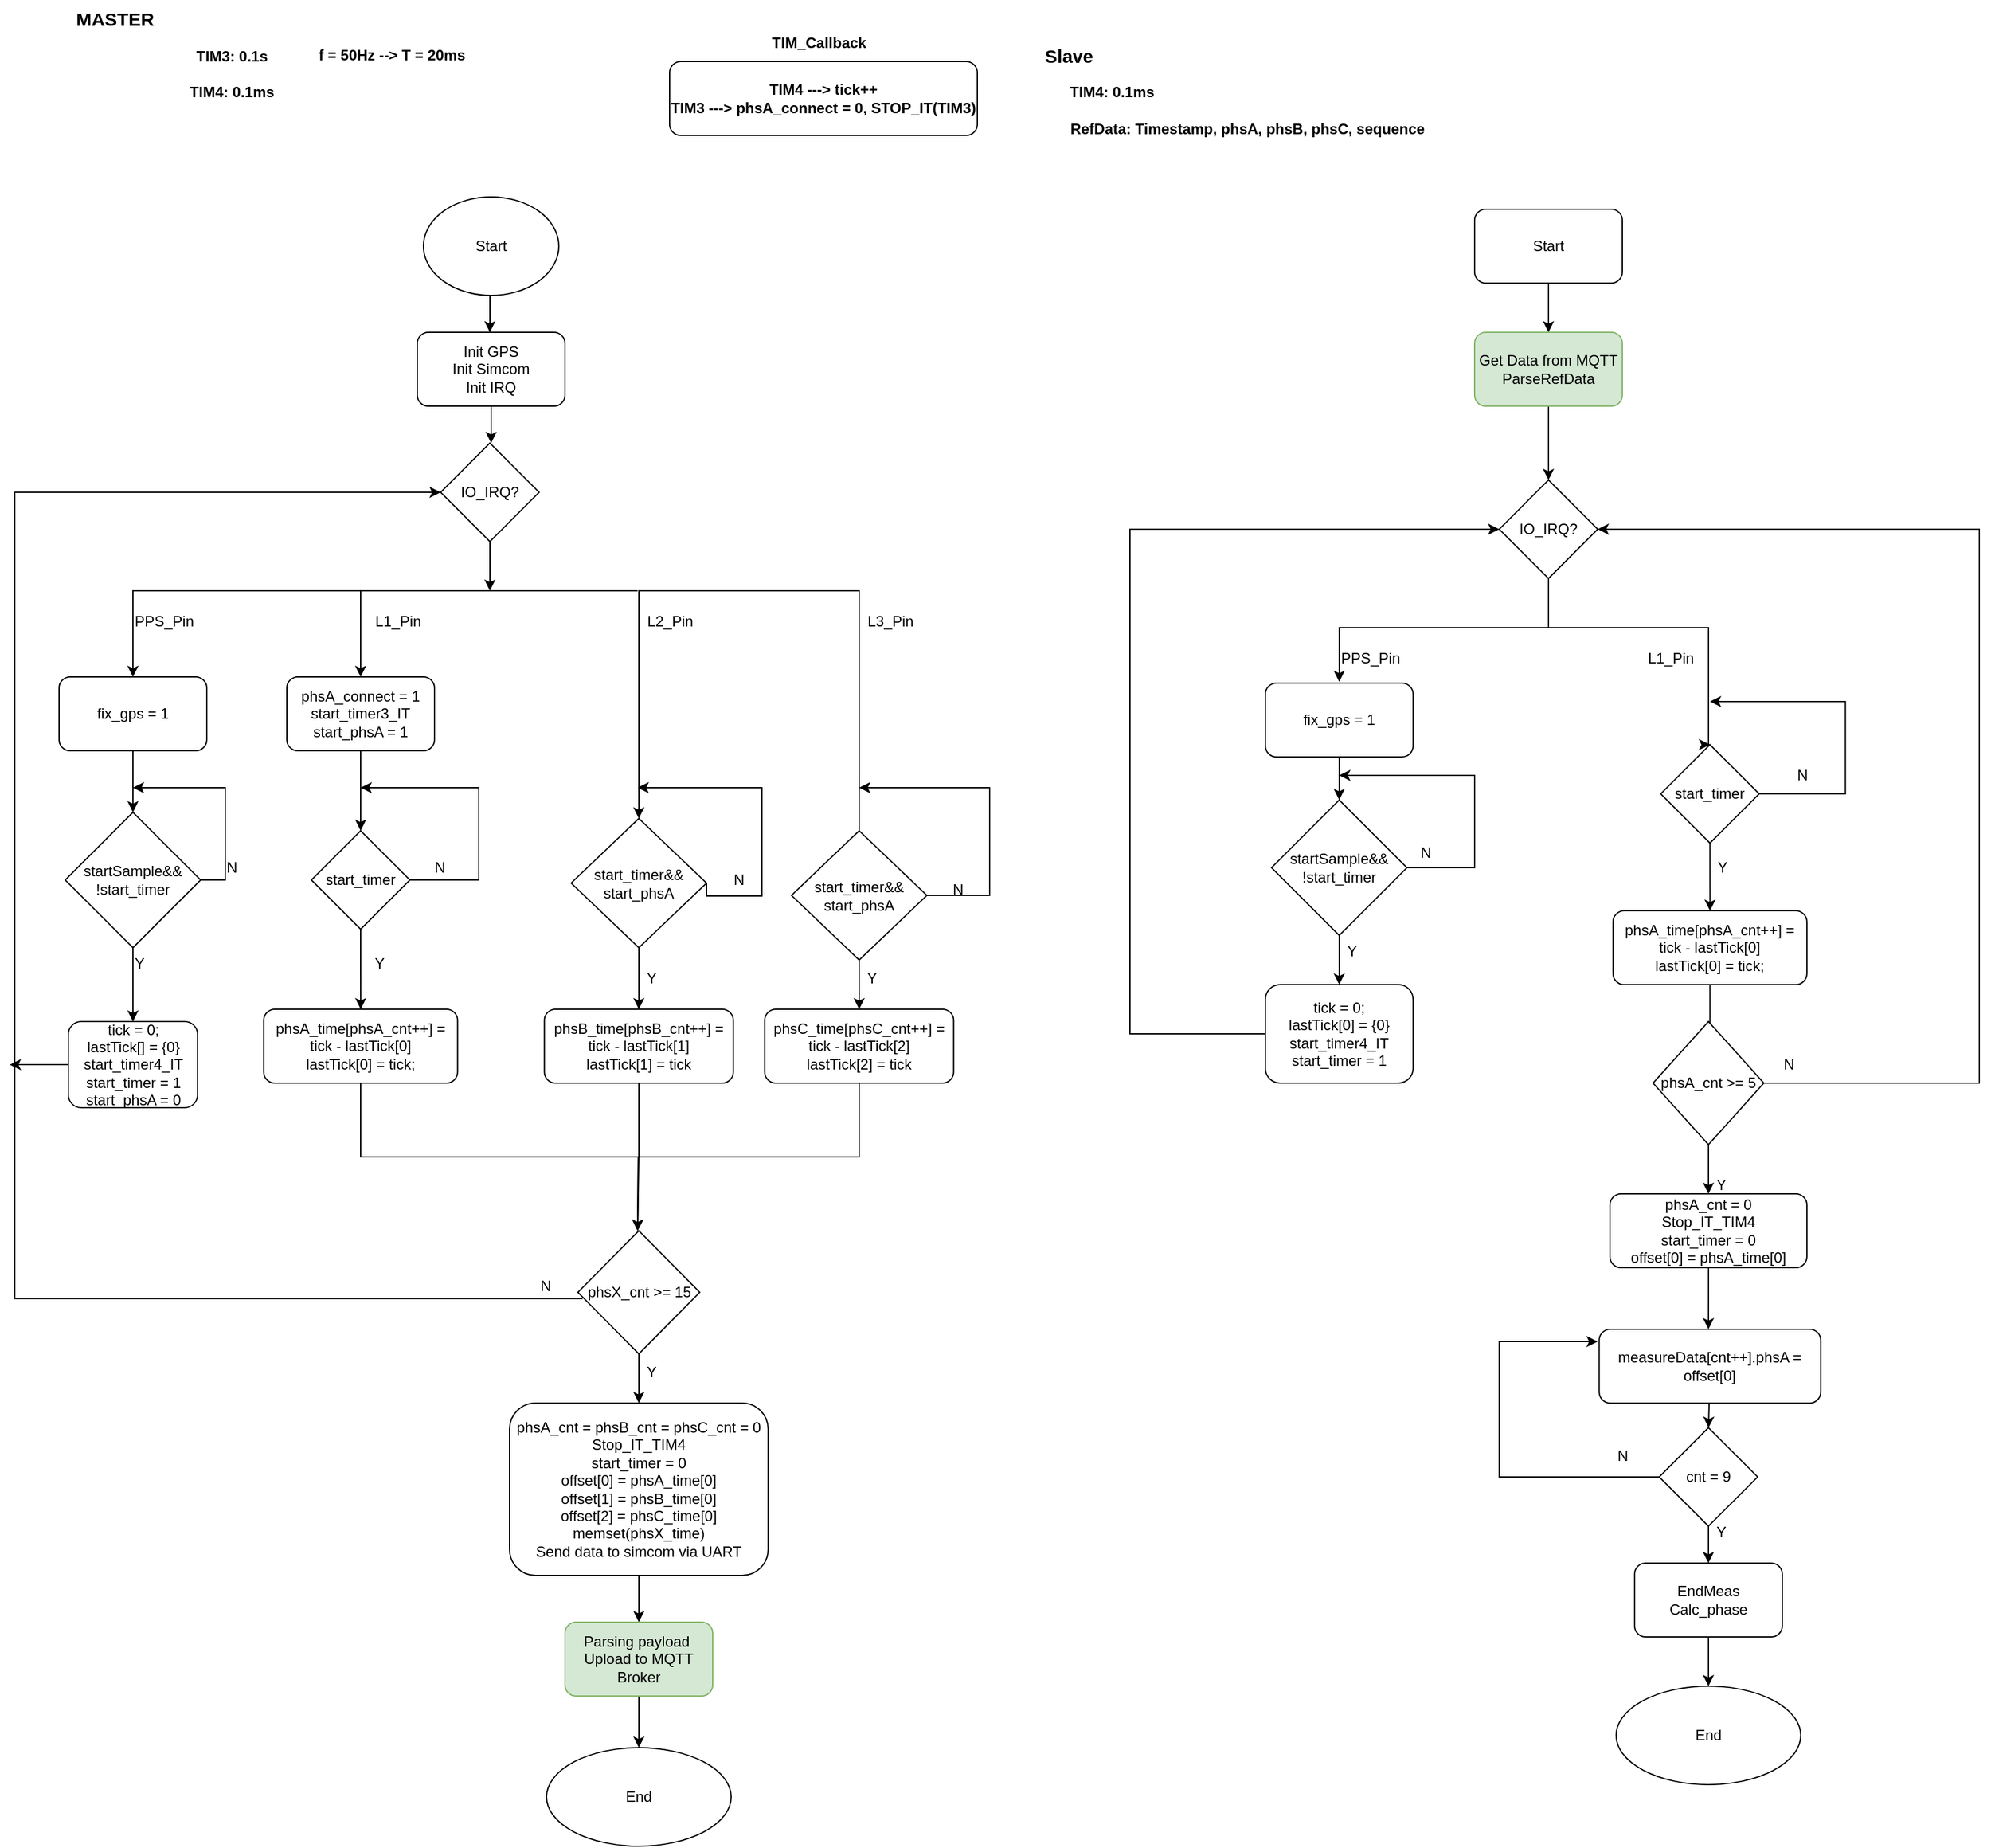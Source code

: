 <mxfile version="23.0.2" type="github">
  <diagram name="Trang-1" id="1QO2ivPM9eGkJM-EcB1Y">
    <mxGraphModel dx="1895" dy="481" grid="1" gridSize="10" guides="1" tooltips="1" connect="1" arrows="1" fold="1" page="1" pageScale="1" pageWidth="827" pageHeight="1169" math="0" shadow="0">
      <root>
        <mxCell id="0" />
        <mxCell id="1" parent="0" />
        <mxCell id="xuhgA4gw0YpgQ1Muc79V-1" style="edgeStyle=orthogonalEdgeStyle;rounded=0;orthogonalLoop=1;jettySize=auto;html=1;exitX=0.5;exitY=1;exitDx=0;exitDy=0;" parent="1" target="Z5t2Ctffni-CQSF2CJ5J-2" edge="1">
          <mxGeometry relative="1" as="geometry">
            <Array as="points">
              <mxPoint x="-420" y="270" />
              <mxPoint x="-420" y="270" />
            </Array>
            <mxPoint x="-420" y="240" as="sourcePoint" />
          </mxGeometry>
        </mxCell>
        <mxCell id="xuhgA4gw0YpgQ1Muc79V-5" style="edgeStyle=orthogonalEdgeStyle;rounded=0;orthogonalLoop=1;jettySize=auto;html=1;exitX=0.5;exitY=1;exitDx=0;exitDy=0;entryX=0.5;entryY=0;entryDx=0;entryDy=0;" parent="1" source="Z5t2Ctffni-CQSF2CJ5J-2" edge="1">
          <mxGeometry relative="1" as="geometry">
            <mxPoint x="-419" y="360" as="targetPoint" />
          </mxGeometry>
        </mxCell>
        <mxCell id="Z5t2Ctffni-CQSF2CJ5J-2" value="Init GPS&lt;br&gt;Init Simcom&lt;br&gt;Init IRQ" style="rounded=1;whiteSpace=wrap;html=1;" parent="1" vertex="1">
          <mxGeometry x="-479" y="270" width="120" height="60" as="geometry" />
        </mxCell>
        <mxCell id="Z5t2Ctffni-CQSF2CJ5J-3" value="&lt;b&gt;&lt;font style=&quot;font-size: 15px;&quot;&gt;MASTER&lt;/font&gt;&lt;/b&gt;" style="text;html=1;align=center;verticalAlign=middle;resizable=0;points=[];autosize=1;strokeColor=none;fillColor=none;strokeWidth=2;" parent="1" vertex="1">
          <mxGeometry x="-770" width="90" height="30" as="geometry" />
        </mxCell>
        <mxCell id="xuhgA4gw0YpgQ1Muc79V-2" value="&lt;b&gt;TIM3: 0.1s&lt;br&gt;&lt;br&gt;TIM4: 0.1ms&lt;/b&gt;" style="text;html=1;align=center;verticalAlign=middle;resizable=0;points=[];autosize=1;strokeColor=none;fillColor=none;" parent="1" vertex="1">
          <mxGeometry x="-675" y="30" width="90" height="60" as="geometry" />
        </mxCell>
        <mxCell id="xuhgA4gw0YpgQ1Muc79V-6" value="&lt;b&gt;f = 50Hz --&amp;gt; T = 20ms&lt;/b&gt;" style="text;html=1;align=center;verticalAlign=middle;resizable=0;points=[];autosize=1;strokeColor=none;fillColor=none;" parent="1" vertex="1">
          <mxGeometry x="-570" y="30" width="140" height="30" as="geometry" />
        </mxCell>
        <mxCell id="xuhgA4gw0YpgQ1Muc79V-11" value="&lt;b&gt;TIM_Callback&lt;/b&gt;" style="text;html=1;align=center;verticalAlign=middle;resizable=0;points=[];autosize=1;strokeColor=none;fillColor=none;" parent="1" vertex="1">
          <mxGeometry x="-203" y="20" width="100" height="30" as="geometry" />
        </mxCell>
        <mxCell id="xuhgA4gw0YpgQ1Muc79V-12" value="&lt;b&gt;TIM4 ---&amp;gt; tick++&lt;br&gt;TIM3 ---&amp;gt; phsA_connect = 0, STOP_IT(TIM3)&lt;/b&gt;" style="rounded=1;whiteSpace=wrap;html=1;" parent="1" vertex="1">
          <mxGeometry x="-274" y="50" width="250" height="60" as="geometry" />
        </mxCell>
        <mxCell id="xuhgA4gw0YpgQ1Muc79V-20" style="edgeStyle=orthogonalEdgeStyle;rounded=0;orthogonalLoop=1;jettySize=auto;html=1;exitX=0.5;exitY=1;exitDx=0;exitDy=0;entryX=0.5;entryY=0;entryDx=0;entryDy=0;" parent="1" target="xuhgA4gw0YpgQ1Muc79V-16" edge="1">
          <mxGeometry relative="1" as="geometry">
            <mxPoint x="-420" y="480" as="sourcePoint" />
            <Array as="points">
              <mxPoint x="-710" y="480" />
              <mxPoint x="-710" y="550" />
            </Array>
          </mxGeometry>
        </mxCell>
        <mxCell id="xuhgA4gw0YpgQ1Muc79V-26" style="edgeStyle=orthogonalEdgeStyle;rounded=0;orthogonalLoop=1;jettySize=auto;html=1;entryX=0.5;entryY=0;entryDx=0;entryDy=0;" parent="1" target="xuhgA4gw0YpgQ1Muc79V-17" edge="1">
          <mxGeometry relative="1" as="geometry">
            <mxPoint x="-300" y="480" as="sourcePoint" />
            <Array as="points">
              <mxPoint x="-525" y="480" />
            </Array>
          </mxGeometry>
        </mxCell>
        <mxCell id="xuhgA4gw0YpgQ1Muc79V-28" style="edgeStyle=orthogonalEdgeStyle;rounded=0;orthogonalLoop=1;jettySize=auto;html=1;exitX=0.5;exitY=0;exitDx=0;exitDy=0;entryX=0.5;entryY=0;entryDx=0;entryDy=0;endArrow=classic;endFill=1;" parent="1" source="xuhgA4gw0YpgQ1Muc79V-38" target="xuhgA4gw0YpgQ1Muc79V-36" edge="1">
          <mxGeometry relative="1" as="geometry">
            <mxPoint x="-299" y="550" as="targetPoint" />
            <Array as="points">
              <mxPoint x="-120" y="480" />
              <mxPoint x="-299" y="480" />
            </Array>
          </mxGeometry>
        </mxCell>
        <mxCell id="xuhgA4gw0YpgQ1Muc79V-46" style="edgeStyle=orthogonalEdgeStyle;rounded=0;orthogonalLoop=1;jettySize=auto;html=1;exitX=0.5;exitY=1;exitDx=0;exitDy=0;" parent="1" source="xuhgA4gw0YpgQ1Muc79V-14" edge="1">
          <mxGeometry relative="1" as="geometry">
            <mxPoint x="-420" y="480" as="targetPoint" />
          </mxGeometry>
        </mxCell>
        <mxCell id="xuhgA4gw0YpgQ1Muc79V-14" value="IO_IRQ?" style="rhombus;whiteSpace=wrap;html=1;" parent="1" vertex="1">
          <mxGeometry x="-460" y="360" width="80" height="80" as="geometry" />
        </mxCell>
        <mxCell id="xuhgA4gw0YpgQ1Muc79V-24" style="edgeStyle=orthogonalEdgeStyle;rounded=0;orthogonalLoop=1;jettySize=auto;html=1;exitX=0.5;exitY=1;exitDx=0;exitDy=0;entryX=0.5;entryY=0;entryDx=0;entryDy=0;" parent="1" source="xuhgA4gw0YpgQ1Muc79V-16" target="xuhgA4gw0YpgQ1Muc79V-22" edge="1">
          <mxGeometry relative="1" as="geometry" />
        </mxCell>
        <mxCell id="xuhgA4gw0YpgQ1Muc79V-16" value="fix_gps = 1&lt;br&gt;" style="rounded=1;whiteSpace=wrap;html=1;" parent="1" vertex="1">
          <mxGeometry x="-770" y="550" width="120" height="60" as="geometry" />
        </mxCell>
        <mxCell id="xuhgA4gw0YpgQ1Muc79V-34" value="" style="edgeStyle=orthogonalEdgeStyle;rounded=0;orthogonalLoop=1;jettySize=auto;html=1;" parent="1" source="xuhgA4gw0YpgQ1Muc79V-17" target="xuhgA4gw0YpgQ1Muc79V-32" edge="1">
          <mxGeometry relative="1" as="geometry" />
        </mxCell>
        <mxCell id="xuhgA4gw0YpgQ1Muc79V-17" value="phsA_connect = 1&lt;br&gt;start_timer3_IT&lt;br&gt;start_phsA = 1" style="rounded=1;whiteSpace=wrap;html=1;" parent="1" vertex="1">
          <mxGeometry x="-585" y="550" width="120" height="60" as="geometry" />
        </mxCell>
        <mxCell id="xuhgA4gw0YpgQ1Muc79V-21" value="PPS_Pin" style="text;html=1;align=center;verticalAlign=middle;resizable=0;points=[];autosize=1;strokeColor=none;fillColor=none;" parent="1" vertex="1">
          <mxGeometry x="-720" y="490" width="70" height="30" as="geometry" />
        </mxCell>
        <mxCell id="xuhgA4gw0YpgQ1Muc79V-25" value="" style="edgeStyle=orthogonalEdgeStyle;rounded=0;orthogonalLoop=1;jettySize=auto;html=1;" parent="1" source="xuhgA4gw0YpgQ1Muc79V-22" target="xuhgA4gw0YpgQ1Muc79V-23" edge="1">
          <mxGeometry relative="1" as="geometry" />
        </mxCell>
        <mxCell id="Pxlx5N2snAkm-Ul4sZ53-2" style="edgeStyle=orthogonalEdgeStyle;rounded=0;orthogonalLoop=1;jettySize=auto;html=1;exitX=1;exitY=0.5;exitDx=0;exitDy=0;" edge="1" parent="1" source="xuhgA4gw0YpgQ1Muc79V-22">
          <mxGeometry relative="1" as="geometry">
            <mxPoint x="-710" y="640" as="targetPoint" />
            <Array as="points">
              <mxPoint x="-635" y="715" />
              <mxPoint x="-635" y="640" />
            </Array>
          </mxGeometry>
        </mxCell>
        <mxCell id="xuhgA4gw0YpgQ1Muc79V-22" value="startSample&amp;amp;&amp;amp;&lt;br&gt;!start_timer" style="rhombus;whiteSpace=wrap;html=1;" parent="1" vertex="1">
          <mxGeometry x="-765" y="660" width="110" height="110" as="geometry" />
        </mxCell>
        <mxCell id="Pxlx5N2snAkm-Ul4sZ53-29" style="edgeStyle=orthogonalEdgeStyle;rounded=0;orthogonalLoop=1;jettySize=auto;html=1;exitX=0;exitY=0.5;exitDx=0;exitDy=0;" edge="1" parent="1" source="xuhgA4gw0YpgQ1Muc79V-23">
          <mxGeometry relative="1" as="geometry">
            <mxPoint x="-810" y="865.077" as="targetPoint" />
          </mxGeometry>
        </mxCell>
        <mxCell id="xuhgA4gw0YpgQ1Muc79V-23" value="tick = 0;&lt;br&gt;lastTick[] = {0}&lt;br&gt;start_timer4_IT&lt;br&gt;start_timer = 1&lt;br&gt;start_phsA = 0" style="rounded=1;whiteSpace=wrap;html=1;" parent="1" vertex="1">
          <mxGeometry x="-762.5" y="830" width="105" height="70" as="geometry" />
        </mxCell>
        <mxCell id="xuhgA4gw0YpgQ1Muc79V-27" value="L1_Pin" style="text;html=1;align=center;verticalAlign=middle;resizable=0;points=[];autosize=1;strokeColor=none;fillColor=none;" parent="1" vertex="1">
          <mxGeometry x="-525" y="490" width="60" height="30" as="geometry" />
        </mxCell>
        <mxCell id="xuhgA4gw0YpgQ1Muc79V-29" value="L2_Pin" style="text;html=1;align=center;verticalAlign=middle;resizable=0;points=[];autosize=1;strokeColor=none;fillColor=none;" parent="1" vertex="1">
          <mxGeometry x="-304" y="490" width="60" height="30" as="geometry" />
        </mxCell>
        <mxCell id="xuhgA4gw0YpgQ1Muc79V-31" value="L3_Pin" style="text;html=1;align=center;verticalAlign=middle;resizable=0;points=[];autosize=1;strokeColor=none;fillColor=none;" parent="1" vertex="1">
          <mxGeometry x="-125" y="490" width="60" height="30" as="geometry" />
        </mxCell>
        <mxCell id="xuhgA4gw0YpgQ1Muc79V-35" value="" style="edgeStyle=orthogonalEdgeStyle;rounded=0;orthogonalLoop=1;jettySize=auto;html=1;" parent="1" source="xuhgA4gw0YpgQ1Muc79V-32" target="xuhgA4gw0YpgQ1Muc79V-33" edge="1">
          <mxGeometry relative="1" as="geometry" />
        </mxCell>
        <mxCell id="Pxlx5N2snAkm-Ul4sZ53-3" style="edgeStyle=orthogonalEdgeStyle;rounded=0;orthogonalLoop=1;jettySize=auto;html=1;exitX=1;exitY=0.5;exitDx=0;exitDy=0;" edge="1" parent="1" source="xuhgA4gw0YpgQ1Muc79V-32">
          <mxGeometry relative="1" as="geometry">
            <mxPoint x="-525" y="640" as="targetPoint" />
            <Array as="points">
              <mxPoint x="-429" y="715" />
            </Array>
          </mxGeometry>
        </mxCell>
        <mxCell id="xuhgA4gw0YpgQ1Muc79V-32" value="start_timer" style="rhombus;whiteSpace=wrap;html=1;" parent="1" vertex="1">
          <mxGeometry x="-565" y="675" width="80" height="80" as="geometry" />
        </mxCell>
        <mxCell id="xuhgA4gw0YpgQ1Muc79V-52" style="edgeStyle=orthogonalEdgeStyle;rounded=0;orthogonalLoop=1;jettySize=auto;html=1;exitX=0.5;exitY=1;exitDx=0;exitDy=0;" parent="1" source="xuhgA4gw0YpgQ1Muc79V-33" edge="1">
          <mxGeometry relative="1" as="geometry">
            <mxPoint x="-300" y="1000" as="targetPoint" />
          </mxGeometry>
        </mxCell>
        <mxCell id="xuhgA4gw0YpgQ1Muc79V-33" value="phsA_time[phsA_cnt++] = tick - lastTick[0]&lt;br&gt;lastTick[0] = tick;" style="rounded=1;whiteSpace=wrap;html=1;" parent="1" vertex="1">
          <mxGeometry x="-603.75" y="820" width="157.5" height="60" as="geometry" />
        </mxCell>
        <mxCell id="xuhgA4gw0YpgQ1Muc79V-44" style="edgeStyle=orthogonalEdgeStyle;rounded=0;orthogonalLoop=1;jettySize=auto;html=1;exitX=0.5;exitY=1;exitDx=0;exitDy=0;entryX=0.5;entryY=0;entryDx=0;entryDy=0;" parent="1" source="xuhgA4gw0YpgQ1Muc79V-36" target="xuhgA4gw0YpgQ1Muc79V-42" edge="1">
          <mxGeometry relative="1" as="geometry" />
        </mxCell>
        <mxCell id="Pxlx5N2snAkm-Ul4sZ53-4" style="edgeStyle=orthogonalEdgeStyle;rounded=0;orthogonalLoop=1;jettySize=auto;html=1;exitX=1;exitY=0.5;exitDx=0;exitDy=0;" edge="1" parent="1" source="xuhgA4gw0YpgQ1Muc79V-36">
          <mxGeometry relative="1" as="geometry">
            <mxPoint x="-300" y="640" as="targetPoint" />
            <Array as="points">
              <mxPoint x="-199" y="728" />
              <mxPoint x="-199" y="640" />
            </Array>
          </mxGeometry>
        </mxCell>
        <mxCell id="xuhgA4gw0YpgQ1Muc79V-36" value="start_timer&amp;amp;&amp;amp;&lt;br&gt;start_phsA" style="rhombus;whiteSpace=wrap;html=1;" parent="1" vertex="1">
          <mxGeometry x="-354" y="665" width="110" height="105" as="geometry" />
        </mxCell>
        <mxCell id="xuhgA4gw0YpgQ1Muc79V-45" style="edgeStyle=orthogonalEdgeStyle;rounded=0;orthogonalLoop=1;jettySize=auto;html=1;exitX=0.5;exitY=1;exitDx=0;exitDy=0;entryX=0.5;entryY=0;entryDx=0;entryDy=0;" parent="1" source="xuhgA4gw0YpgQ1Muc79V-38" target="xuhgA4gw0YpgQ1Muc79V-43" edge="1">
          <mxGeometry relative="1" as="geometry" />
        </mxCell>
        <mxCell id="xuhgA4gw0YpgQ1Muc79V-38" value="start_timer&amp;amp;&amp;amp;&lt;br&gt;start_phsA" style="rhombus;whiteSpace=wrap;html=1;" parent="1" vertex="1">
          <mxGeometry x="-175" y="675" width="110" height="105" as="geometry" />
        </mxCell>
        <mxCell id="xuhgA4gw0YpgQ1Muc79V-50" style="edgeStyle=orthogonalEdgeStyle;rounded=0;orthogonalLoop=1;jettySize=auto;html=1;exitX=0.5;exitY=1;exitDx=0;exitDy=0;" parent="1" source="xuhgA4gw0YpgQ1Muc79V-42" edge="1">
          <mxGeometry relative="1" as="geometry">
            <mxPoint x="-300" y="1000" as="targetPoint" />
          </mxGeometry>
        </mxCell>
        <mxCell id="xuhgA4gw0YpgQ1Muc79V-42" value="phsB_time[phsB_cnt++] = tick - lastTick[1]&lt;br&gt;lastTick[1] = tick" style="rounded=1;whiteSpace=wrap;html=1;" parent="1" vertex="1">
          <mxGeometry x="-375.75" y="820" width="153.5" height="60" as="geometry" />
        </mxCell>
        <mxCell id="xuhgA4gw0YpgQ1Muc79V-51" style="edgeStyle=orthogonalEdgeStyle;rounded=0;orthogonalLoop=1;jettySize=auto;html=1;exitX=0.5;exitY=1;exitDx=0;exitDy=0;" parent="1" source="xuhgA4gw0YpgQ1Muc79V-43" edge="1">
          <mxGeometry relative="1" as="geometry">
            <mxPoint x="-300" y="1000" as="targetPoint" />
          </mxGeometry>
        </mxCell>
        <mxCell id="xuhgA4gw0YpgQ1Muc79V-43" value="phsC_time[phsC_cnt++] = tick - lastTick[2]&lt;br&gt;lastTick[2] = tick" style="rounded=1;whiteSpace=wrap;html=1;" parent="1" vertex="1">
          <mxGeometry x="-196.75" y="820" width="153.5" height="60" as="geometry" />
        </mxCell>
        <mxCell id="xuhgA4gw0YpgQ1Muc79V-56" style="edgeStyle=orthogonalEdgeStyle;rounded=0;orthogonalLoop=1;jettySize=auto;html=1;exitX=0.5;exitY=1;exitDx=0;exitDy=0;entryX=0.5;entryY=0;entryDx=0;entryDy=0;" parent="1" source="xuhgA4gw0YpgQ1Muc79V-54" target="xuhgA4gw0YpgQ1Muc79V-55" edge="1">
          <mxGeometry relative="1" as="geometry" />
        </mxCell>
        <mxCell id="xuhgA4gw0YpgQ1Muc79V-57" style="edgeStyle=orthogonalEdgeStyle;rounded=0;orthogonalLoop=1;jettySize=auto;html=1;exitX=0.038;exitY=0.551;exitDx=0;exitDy=0;entryX=0;entryY=0.5;entryDx=0;entryDy=0;exitPerimeter=0;" parent="1" source="xuhgA4gw0YpgQ1Muc79V-54" target="xuhgA4gw0YpgQ1Muc79V-14" edge="1">
          <mxGeometry relative="1" as="geometry">
            <mxPoint x="-465.57" y="410" as="targetPoint" />
            <mxPoint x="-354.07" y="1060" as="sourcePoint" />
            <Array as="points">
              <mxPoint x="-806" y="1055" />
              <mxPoint x="-806" y="400" />
            </Array>
          </mxGeometry>
        </mxCell>
        <mxCell id="xuhgA4gw0YpgQ1Muc79V-54" value="phsX_cnt &amp;gt;= 15" style="rhombus;whiteSpace=wrap;html=1;" parent="1" vertex="1">
          <mxGeometry x="-348.5" y="1000" width="99" height="100" as="geometry" />
        </mxCell>
        <mxCell id="Pxlx5N2snAkm-Ul4sZ53-28" value="" style="edgeStyle=orthogonalEdgeStyle;rounded=0;orthogonalLoop=1;jettySize=auto;html=1;" edge="1" parent="1" source="xuhgA4gw0YpgQ1Muc79V-55" target="Pxlx5N2snAkm-Ul4sZ53-24">
          <mxGeometry relative="1" as="geometry" />
        </mxCell>
        <mxCell id="xuhgA4gw0YpgQ1Muc79V-55" value="phsA_cnt = phsB_cnt = phsC_cnt = 0&lt;br&gt;Stop_IT_TIM4&lt;br&gt;start_timer = 0&lt;br&gt;offset[0] = phsA_time[0]&lt;br&gt;offset[1] = phsB_time[0]&lt;br&gt;offset[2] = phsC_time[0]&lt;br&gt;memset(phsX_time)&lt;br&gt;Send data to simcom via UART" style="rounded=1;whiteSpace=wrap;html=1;" parent="1" vertex="1">
          <mxGeometry x="-404" y="1140" width="210" height="140" as="geometry" />
        </mxCell>
        <mxCell id="xuhgA4gw0YpgQ1Muc79V-58" value="Y" style="text;html=1;align=center;verticalAlign=middle;resizable=0;points=[];autosize=1;strokeColor=none;fillColor=none;" parent="1" vertex="1">
          <mxGeometry x="-304" y="1100" width="30" height="30" as="geometry" />
        </mxCell>
        <mxCell id="xuhgA4gw0YpgQ1Muc79V-59" value="N" style="text;html=1;align=center;verticalAlign=middle;resizable=0;points=[];autosize=1;strokeColor=none;fillColor=none;" parent="1" vertex="1">
          <mxGeometry x="-390" y="1030" width="30" height="30" as="geometry" />
        </mxCell>
        <mxCell id="xuhgA4gw0YpgQ1Muc79V-64" value="&lt;font style=&quot;font-size: 15px;&quot;&gt;&lt;b&gt;Slave&lt;/b&gt;&lt;/font&gt;" style="text;html=1;align=center;verticalAlign=middle;resizable=0;points=[];autosize=1;strokeColor=none;fillColor=none;" parent="1" vertex="1">
          <mxGeometry x="20" y="30" width="60" height="30" as="geometry" />
        </mxCell>
        <mxCell id="xuhgA4gw0YpgQ1Muc79V-65" value="&lt;b&gt;TIM4: 0.1ms&lt;/b&gt;" style="text;html=1;align=center;verticalAlign=middle;resizable=0;points=[];autosize=1;strokeColor=none;fillColor=none;" parent="1" vertex="1">
          <mxGeometry x="40" y="60" width="90" height="30" as="geometry" />
        </mxCell>
        <mxCell id="xuhgA4gw0YpgQ1Muc79V-70" style="edgeStyle=orthogonalEdgeStyle;rounded=0;orthogonalLoop=1;jettySize=auto;html=1;exitX=0.5;exitY=1;exitDx=0;exitDy=0;entryX=0.5;entryY=0;entryDx=0;entryDy=0;" parent="1" source="xuhgA4gw0YpgQ1Muc79V-66" target="xuhgA4gw0YpgQ1Muc79V-67" edge="1">
          <mxGeometry relative="1" as="geometry" />
        </mxCell>
        <mxCell id="xuhgA4gw0YpgQ1Muc79V-66" value="Start" style="rounded=1;whiteSpace=wrap;html=1;" parent="1" vertex="1">
          <mxGeometry x="380" y="170" width="120" height="60" as="geometry" />
        </mxCell>
        <mxCell id="xuhgA4gw0YpgQ1Muc79V-73" value="" style="edgeStyle=orthogonalEdgeStyle;rounded=0;orthogonalLoop=1;jettySize=auto;html=1;" parent="1" source="xuhgA4gw0YpgQ1Muc79V-67" target="xuhgA4gw0YpgQ1Muc79V-72" edge="1">
          <mxGeometry relative="1" as="geometry" />
        </mxCell>
        <mxCell id="xuhgA4gw0YpgQ1Muc79V-67" value="Get Data from MQTT&lt;br&gt;ParseRefData" style="rounded=1;whiteSpace=wrap;html=1;fillColor=#d5e8d4;strokeColor=#82b366;" parent="1" vertex="1">
          <mxGeometry x="380" y="270" width="120" height="60" as="geometry" />
        </mxCell>
        <mxCell id="xuhgA4gw0YpgQ1Muc79V-71" value="&lt;b&gt;RefData: Timestamp, phsA, phsB, phsC, sequence&lt;/b&gt;" style="text;html=1;align=center;verticalAlign=middle;resizable=0;points=[];autosize=1;strokeColor=none;fillColor=none;" parent="1" vertex="1">
          <mxGeometry x="40" y="90" width="310" height="30" as="geometry" />
        </mxCell>
        <mxCell id="xuhgA4gw0YpgQ1Muc79V-75" value="" style="edgeStyle=orthogonalEdgeStyle;rounded=0;orthogonalLoop=1;jettySize=auto;html=1;" parent="1" source="xuhgA4gw0YpgQ1Muc79V-72" edge="1">
          <mxGeometry relative="1" as="geometry">
            <mxPoint x="270" y="554" as="targetPoint" />
            <Array as="points">
              <mxPoint x="440" y="510" />
              <mxPoint x="270" y="510" />
            </Array>
          </mxGeometry>
        </mxCell>
        <mxCell id="xuhgA4gw0YpgQ1Muc79V-77" style="edgeStyle=orthogonalEdgeStyle;rounded=0;orthogonalLoop=1;jettySize=auto;html=1;exitX=0.5;exitY=1;exitDx=0;exitDy=0;entryX=0.5;entryY=0;entryDx=0;entryDy=0;" parent="1" source="xuhgA4gw0YpgQ1Muc79V-72" target="xuhgA4gw0YpgQ1Muc79V-85" edge="1">
          <mxGeometry relative="1" as="geometry">
            <mxPoint x="570" y="554" as="targetPoint" />
            <Array as="points">
              <mxPoint x="440" y="510" />
              <mxPoint x="570" y="510" />
            </Array>
          </mxGeometry>
        </mxCell>
        <mxCell id="xuhgA4gw0YpgQ1Muc79V-72" value="IO_IRQ?" style="rhombus;whiteSpace=wrap;html=1;" parent="1" vertex="1">
          <mxGeometry x="400" y="390" width="80" height="80" as="geometry" />
        </mxCell>
        <mxCell id="xuhgA4gw0YpgQ1Muc79V-78" value="PPS_Pin" style="text;html=1;align=center;verticalAlign=middle;resizable=0;points=[];autosize=1;strokeColor=none;fillColor=none;" parent="1" vertex="1">
          <mxGeometry x="260" y="520" width="70" height="30" as="geometry" />
        </mxCell>
        <mxCell id="xuhgA4gw0YpgQ1Muc79V-79" value="L1_Pin" style="text;html=1;align=center;verticalAlign=middle;resizable=0;points=[];autosize=1;strokeColor=none;fillColor=none;" parent="1" vertex="1">
          <mxGeometry x="508.75" y="520" width="60" height="30" as="geometry" />
        </mxCell>
        <mxCell id="xuhgA4gw0YpgQ1Muc79V-82" value="" style="edgeStyle=orthogonalEdgeStyle;rounded=0;orthogonalLoop=1;jettySize=auto;html=1;" parent="1" source="xuhgA4gw0YpgQ1Muc79V-80" target="xuhgA4gw0YpgQ1Muc79V-81" edge="1">
          <mxGeometry relative="1" as="geometry" />
        </mxCell>
        <mxCell id="xuhgA4gw0YpgQ1Muc79V-80" value="fix_gps = 1&lt;br&gt;" style="rounded=1;whiteSpace=wrap;html=1;" parent="1" vertex="1">
          <mxGeometry x="210" y="555" width="120" height="60" as="geometry" />
        </mxCell>
        <mxCell id="xuhgA4gw0YpgQ1Muc79V-84" value="" style="edgeStyle=orthogonalEdgeStyle;rounded=0;orthogonalLoop=1;jettySize=auto;html=1;" parent="1" source="xuhgA4gw0YpgQ1Muc79V-81" target="xuhgA4gw0YpgQ1Muc79V-83" edge="1">
          <mxGeometry relative="1" as="geometry" />
        </mxCell>
        <mxCell id="xuhgA4gw0YpgQ1Muc79V-81" value="startSample&amp;amp;&amp;amp;&lt;br&gt;!start_timer" style="rhombus;whiteSpace=wrap;html=1;" parent="1" vertex="1">
          <mxGeometry x="215" y="650" width="110" height="110" as="geometry" />
        </mxCell>
        <mxCell id="xuhgA4gw0YpgQ1Muc79V-105" style="edgeStyle=orthogonalEdgeStyle;rounded=0;orthogonalLoop=1;jettySize=auto;html=1;exitX=0;exitY=0.5;exitDx=0;exitDy=0;entryX=0;entryY=0.5;entryDx=0;entryDy=0;" parent="1" source="xuhgA4gw0YpgQ1Muc79V-83" target="xuhgA4gw0YpgQ1Muc79V-72" edge="1">
          <mxGeometry relative="1" as="geometry">
            <mxPoint x="130.0" y="430" as="targetPoint" />
            <mxPoint x="190.0" y="840" as="sourcePoint" />
            <Array as="points">
              <mxPoint x="100" y="840" />
              <mxPoint x="100" y="430" />
            </Array>
          </mxGeometry>
        </mxCell>
        <mxCell id="xuhgA4gw0YpgQ1Muc79V-83" value="tick = 0;&lt;br&gt;lastTick[0] = {0}&lt;br&gt;start_timer4_IT&lt;br&gt;start_timer = 1" style="rounded=1;whiteSpace=wrap;html=1;" parent="1" vertex="1">
          <mxGeometry x="210" y="800" width="120" height="80" as="geometry" />
        </mxCell>
        <mxCell id="xuhgA4gw0YpgQ1Muc79V-87" value="" style="edgeStyle=orthogonalEdgeStyle;rounded=0;orthogonalLoop=1;jettySize=auto;html=1;" parent="1" source="xuhgA4gw0YpgQ1Muc79V-85" target="xuhgA4gw0YpgQ1Muc79V-86" edge="1">
          <mxGeometry relative="1" as="geometry" />
        </mxCell>
        <mxCell id="xuhgA4gw0YpgQ1Muc79V-85" value="start_timer" style="rhombus;whiteSpace=wrap;html=1;" parent="1" vertex="1">
          <mxGeometry x="531.2" y="605" width="80" height="80" as="geometry" />
        </mxCell>
        <mxCell id="xuhgA4gw0YpgQ1Muc79V-88" style="edgeStyle=orthogonalEdgeStyle;rounded=0;orthogonalLoop=1;jettySize=auto;html=1;exitX=0.5;exitY=1;exitDx=0;exitDy=0;" parent="1" source="xuhgA4gw0YpgQ1Muc79V-86" edge="1">
          <mxGeometry relative="1" as="geometry">
            <mxPoint x="571.612" y="890.0" as="targetPoint" />
          </mxGeometry>
        </mxCell>
        <mxCell id="xuhgA4gw0YpgQ1Muc79V-86" value="phsA_time[phsA_cnt++] = tick - lastTick[0]&lt;br&gt;lastTick[0] = tick;" style="rounded=1;whiteSpace=wrap;html=1;" parent="1" vertex="1">
          <mxGeometry x="492.45" y="740" width="157.5" height="60" as="geometry" />
        </mxCell>
        <mxCell id="xuhgA4gw0YpgQ1Muc79V-92" value="" style="edgeStyle=orthogonalEdgeStyle;rounded=0;orthogonalLoop=1;jettySize=auto;html=1;" parent="1" source="xuhgA4gw0YpgQ1Muc79V-90" target="xuhgA4gw0YpgQ1Muc79V-91" edge="1">
          <mxGeometry relative="1" as="geometry" />
        </mxCell>
        <mxCell id="xuhgA4gw0YpgQ1Muc79V-98" style="edgeStyle=orthogonalEdgeStyle;rounded=0;orthogonalLoop=1;jettySize=auto;html=1;exitX=1;exitY=0.5;exitDx=0;exitDy=0;entryX=1;entryY=0.5;entryDx=0;entryDy=0;" parent="1" source="xuhgA4gw0YpgQ1Muc79V-90" target="xuhgA4gw0YpgQ1Muc79V-72" edge="1">
          <mxGeometry relative="1" as="geometry">
            <mxPoint x="775" y="422" as="targetPoint" />
            <mxPoint x="600" y="1032.0" as="sourcePoint" />
            <Array as="points">
              <mxPoint x="790" y="880" />
              <mxPoint x="790" y="430" />
            </Array>
          </mxGeometry>
        </mxCell>
        <mxCell id="xuhgA4gw0YpgQ1Muc79V-90" value="phsA_cnt &amp;gt;= 5" style="rhombus;whiteSpace=wrap;html=1;" parent="1" vertex="1">
          <mxGeometry x="524.95" y="830" width="90" height="100" as="geometry" />
        </mxCell>
        <mxCell id="xuhgA4gw0YpgQ1Muc79V-95" value="" style="edgeStyle=orthogonalEdgeStyle;rounded=0;orthogonalLoop=1;jettySize=auto;html=1;" parent="1" source="xuhgA4gw0YpgQ1Muc79V-91" edge="1">
          <mxGeometry relative="1" as="geometry">
            <mxPoint x="569.95" y="1080" as="targetPoint" />
          </mxGeometry>
        </mxCell>
        <mxCell id="xuhgA4gw0YpgQ1Muc79V-91" value="phsA_cnt = 0&lt;br&gt;Stop_IT_TIM4&lt;br&gt;start_timer = 0&lt;br&gt;offset[0] = phsA_time[0]" style="rounded=1;whiteSpace=wrap;html=1;" parent="1" vertex="1">
          <mxGeometry x="489.95" y="970" width="160" height="60" as="geometry" />
        </mxCell>
        <mxCell id="xuhgA4gw0YpgQ1Muc79V-96" value="" style="edgeStyle=orthogonalEdgeStyle;rounded=0;orthogonalLoop=1;jettySize=auto;html=1;" parent="1" target="xuhgA4gw0YpgQ1Muc79V-94" edge="1">
          <mxGeometry relative="1" as="geometry">
            <mxPoint x="569.95" y="1120" as="sourcePoint" />
          </mxGeometry>
        </mxCell>
        <mxCell id="xuhgA4gw0YpgQ1Muc79V-93" value="measureData[cnt++].phsA = offset[0]" style="rounded=1;whiteSpace=wrap;html=1;" parent="1" vertex="1">
          <mxGeometry x="481.2" y="1080" width="180" height="60" as="geometry" />
        </mxCell>
        <mxCell id="xuhgA4gw0YpgQ1Muc79V-101" style="edgeStyle=orthogonalEdgeStyle;rounded=0;orthogonalLoop=1;jettySize=auto;html=1;exitX=0.5;exitY=1;exitDx=0;exitDy=0;entryX=0.5;entryY=0;entryDx=0;entryDy=0;" parent="1" source="xuhgA4gw0YpgQ1Muc79V-94" target="xuhgA4gw0YpgQ1Muc79V-97" edge="1">
          <mxGeometry relative="1" as="geometry" />
        </mxCell>
        <mxCell id="xuhgA4gw0YpgQ1Muc79V-102" style="edgeStyle=orthogonalEdgeStyle;rounded=0;orthogonalLoop=1;jettySize=auto;html=1;exitX=0;exitY=0.5;exitDx=0;exitDy=0;entryX=0;entryY=0.5;entryDx=0;entryDy=0;" parent="1" source="xuhgA4gw0YpgQ1Muc79V-94" edge="1">
          <mxGeometry relative="1" as="geometry">
            <mxPoint x="479.95" y="1090" as="targetPoint" />
            <Array as="points">
              <mxPoint x="399.95" y="1200" />
              <mxPoint x="399.95" y="1090" />
            </Array>
          </mxGeometry>
        </mxCell>
        <mxCell id="xuhgA4gw0YpgQ1Muc79V-94" value="cnt = 9" style="rhombus;whiteSpace=wrap;html=1;" parent="1" vertex="1">
          <mxGeometry x="529.95" y="1160" width="80" height="80" as="geometry" />
        </mxCell>
        <mxCell id="Pxlx5N2snAkm-Ul4sZ53-27" value="" style="edgeStyle=orthogonalEdgeStyle;rounded=0;orthogonalLoop=1;jettySize=auto;html=1;" edge="1" parent="1" source="xuhgA4gw0YpgQ1Muc79V-97" target="Pxlx5N2snAkm-Ul4sZ53-26">
          <mxGeometry relative="1" as="geometry" />
        </mxCell>
        <mxCell id="xuhgA4gw0YpgQ1Muc79V-97" value="EndMeas&lt;br&gt;Calc_phase" style="rounded=1;whiteSpace=wrap;html=1;" parent="1" vertex="1">
          <mxGeometry x="509.95" y="1270" width="120" height="60" as="geometry" />
        </mxCell>
        <mxCell id="xuhgA4gw0YpgQ1Muc79V-99" value="N" style="text;html=1;align=center;verticalAlign=middle;resizable=0;points=[];autosize=1;strokeColor=none;fillColor=none;" parent="1" vertex="1">
          <mxGeometry x="619.95" y="850" width="30" height="30" as="geometry" />
        </mxCell>
        <mxCell id="xuhgA4gw0YpgQ1Muc79V-100" value="Y" style="text;html=1;align=center;verticalAlign=middle;resizable=0;points=[];autosize=1;strokeColor=none;fillColor=none;" parent="1" vertex="1">
          <mxGeometry x="564.95" y="948" width="30" height="30" as="geometry" />
        </mxCell>
        <mxCell id="xuhgA4gw0YpgQ1Muc79V-103" value="N" style="text;html=1;align=center;verticalAlign=middle;resizable=0;points=[];autosize=1;strokeColor=none;fillColor=none;" parent="1" vertex="1">
          <mxGeometry x="484.95" y="1168" width="30" height="30" as="geometry" />
        </mxCell>
        <mxCell id="xuhgA4gw0YpgQ1Muc79V-104" value="Y" style="text;html=1;align=center;verticalAlign=middle;resizable=0;points=[];autosize=1;strokeColor=none;fillColor=none;" parent="1" vertex="1">
          <mxGeometry x="564.95" y="1230" width="30" height="30" as="geometry" />
        </mxCell>
        <mxCell id="Pxlx5N2snAkm-Ul4sZ53-1" value="Start" style="ellipse;whiteSpace=wrap;html=1;" vertex="1" parent="1">
          <mxGeometry x="-474" y="160" width="110" height="80" as="geometry" />
        </mxCell>
        <mxCell id="Pxlx5N2snAkm-Ul4sZ53-5" style="edgeStyle=orthogonalEdgeStyle;rounded=0;orthogonalLoop=1;jettySize=auto;html=1;exitX=1;exitY=0.5;exitDx=0;exitDy=0;" edge="1" parent="1" source="xuhgA4gw0YpgQ1Muc79V-38">
          <mxGeometry relative="1" as="geometry">
            <mxPoint x="-120" y="640" as="targetPoint" />
            <mxPoint x="-59.5" y="728" as="sourcePoint" />
            <Array as="points">
              <mxPoint x="-14" y="728" />
              <mxPoint x="-14" y="640" />
            </Array>
          </mxGeometry>
        </mxCell>
        <mxCell id="Pxlx5N2snAkm-Ul4sZ53-6" style="edgeStyle=orthogonalEdgeStyle;rounded=0;orthogonalLoop=1;jettySize=auto;html=1;exitX=1;exitY=0.5;exitDx=0;exitDy=0;" edge="1" parent="1" source="xuhgA4gw0YpgQ1Muc79V-81">
          <mxGeometry relative="1" as="geometry">
            <mxPoint x="270" y="630" as="targetPoint" />
            <mxPoint x="328.94" y="703.06" as="sourcePoint" />
            <Array as="points">
              <mxPoint x="380" y="705" />
              <mxPoint x="380" y="630" />
            </Array>
          </mxGeometry>
        </mxCell>
        <mxCell id="Pxlx5N2snAkm-Ul4sZ53-7" style="edgeStyle=orthogonalEdgeStyle;rounded=0;orthogonalLoop=1;jettySize=auto;html=1;exitX=1;exitY=0.5;exitDx=0;exitDy=0;" edge="1" parent="1" source="xuhgA4gw0YpgQ1Muc79V-85">
          <mxGeometry relative="1" as="geometry">
            <mxPoint x="571.2" y="570" as="targetPoint" />
            <mxPoint x="626.2" y="645" as="sourcePoint" />
            <Array as="points">
              <mxPoint x="681.2" y="645" />
              <mxPoint x="681.2" y="570" />
            </Array>
          </mxGeometry>
        </mxCell>
        <mxCell id="Pxlx5N2snAkm-Ul4sZ53-8" value="N" style="text;html=1;align=center;verticalAlign=middle;resizable=0;points=[];autosize=1;strokeColor=none;fillColor=none;" vertex="1" parent="1">
          <mxGeometry x="631.2" y="615" width="30" height="30" as="geometry" />
        </mxCell>
        <mxCell id="Pxlx5N2snAkm-Ul4sZ53-9" value="Y" style="text;html=1;align=center;verticalAlign=middle;resizable=0;points=[];autosize=1;strokeColor=none;fillColor=none;" vertex="1" parent="1">
          <mxGeometry x="566.2" y="690" width="30" height="30" as="geometry" />
        </mxCell>
        <mxCell id="Pxlx5N2snAkm-Ul4sZ53-10" value="Y" style="text;html=1;align=center;verticalAlign=middle;resizable=0;points=[];autosize=1;strokeColor=none;fillColor=none;" vertex="1" parent="1">
          <mxGeometry x="265" y="758" width="30" height="30" as="geometry" />
        </mxCell>
        <mxCell id="Pxlx5N2snAkm-Ul4sZ53-11" value="N" style="text;html=1;align=center;verticalAlign=middle;resizable=0;points=[];autosize=1;strokeColor=none;fillColor=none;" vertex="1" parent="1">
          <mxGeometry x="325" y="678" width="30" height="30" as="geometry" />
        </mxCell>
        <mxCell id="Pxlx5N2snAkm-Ul4sZ53-12" value="N" style="text;html=1;align=center;verticalAlign=middle;resizable=0;points=[];autosize=1;strokeColor=none;fillColor=none;" vertex="1" parent="1">
          <mxGeometry x="-55" y="708" width="30" height="30" as="geometry" />
        </mxCell>
        <mxCell id="Pxlx5N2snAkm-Ul4sZ53-13" value="Y" style="text;html=1;align=center;verticalAlign=middle;resizable=0;points=[];autosize=1;strokeColor=none;fillColor=none;" vertex="1" parent="1">
          <mxGeometry x="-125" y="780" width="30" height="30" as="geometry" />
        </mxCell>
        <mxCell id="Pxlx5N2snAkm-Ul4sZ53-14" value="N" style="text;html=1;align=center;verticalAlign=middle;resizable=0;points=[];autosize=1;strokeColor=none;fillColor=none;" vertex="1" parent="1">
          <mxGeometry x="-233" y="700" width="30" height="30" as="geometry" />
        </mxCell>
        <mxCell id="Pxlx5N2snAkm-Ul4sZ53-15" value="Y" style="text;html=1;align=center;verticalAlign=middle;resizable=0;points=[];autosize=1;strokeColor=none;fillColor=none;" vertex="1" parent="1">
          <mxGeometry x="-304" y="780" width="30" height="30" as="geometry" />
        </mxCell>
        <mxCell id="Pxlx5N2snAkm-Ul4sZ53-16" value="Y" style="text;html=1;align=center;verticalAlign=middle;resizable=0;points=[];autosize=1;strokeColor=none;fillColor=none;" vertex="1" parent="1">
          <mxGeometry x="-525" y="768" width="30" height="30" as="geometry" />
        </mxCell>
        <mxCell id="Pxlx5N2snAkm-Ul4sZ53-17" value="N" style="text;html=1;align=center;verticalAlign=middle;resizable=0;points=[];autosize=1;strokeColor=none;fillColor=none;" vertex="1" parent="1">
          <mxGeometry x="-476.25" y="690" width="30" height="30" as="geometry" />
        </mxCell>
        <mxCell id="Pxlx5N2snAkm-Ul4sZ53-18" value="N" style="text;html=1;align=center;verticalAlign=middle;resizable=0;points=[];autosize=1;strokeColor=none;fillColor=none;" vertex="1" parent="1">
          <mxGeometry x="-645" y="690" width="30" height="30" as="geometry" />
        </mxCell>
        <mxCell id="Pxlx5N2snAkm-Ul4sZ53-20" value="Y" style="text;html=1;align=center;verticalAlign=middle;resizable=0;points=[];autosize=1;strokeColor=none;fillColor=none;" vertex="1" parent="1">
          <mxGeometry x="-720" y="768" width="30" height="30" as="geometry" />
        </mxCell>
        <mxCell id="Pxlx5N2snAkm-Ul4sZ53-23" value="End" style="ellipse;whiteSpace=wrap;html=1;" vertex="1" parent="1">
          <mxGeometry x="-374" y="1420" width="150" height="80" as="geometry" />
        </mxCell>
        <mxCell id="Pxlx5N2snAkm-Ul4sZ53-25" value="" style="edgeStyle=orthogonalEdgeStyle;rounded=0;orthogonalLoop=1;jettySize=auto;html=1;" edge="1" parent="1" source="Pxlx5N2snAkm-Ul4sZ53-24" target="Pxlx5N2snAkm-Ul4sZ53-23">
          <mxGeometry relative="1" as="geometry" />
        </mxCell>
        <mxCell id="Pxlx5N2snAkm-Ul4sZ53-24" value="Parsing payload&amp;nbsp;&lt;br&gt;Upload to MQTT Broker" style="rounded=1;whiteSpace=wrap;html=1;fillColor=#d5e8d4;strokeColor=#82b366;" vertex="1" parent="1">
          <mxGeometry x="-359" y="1318" width="120" height="60" as="geometry" />
        </mxCell>
        <mxCell id="Pxlx5N2snAkm-Ul4sZ53-26" value="End" style="ellipse;whiteSpace=wrap;html=1;" vertex="1" parent="1">
          <mxGeometry x="494.95" y="1370" width="150" height="80" as="geometry" />
        </mxCell>
      </root>
    </mxGraphModel>
  </diagram>
</mxfile>
